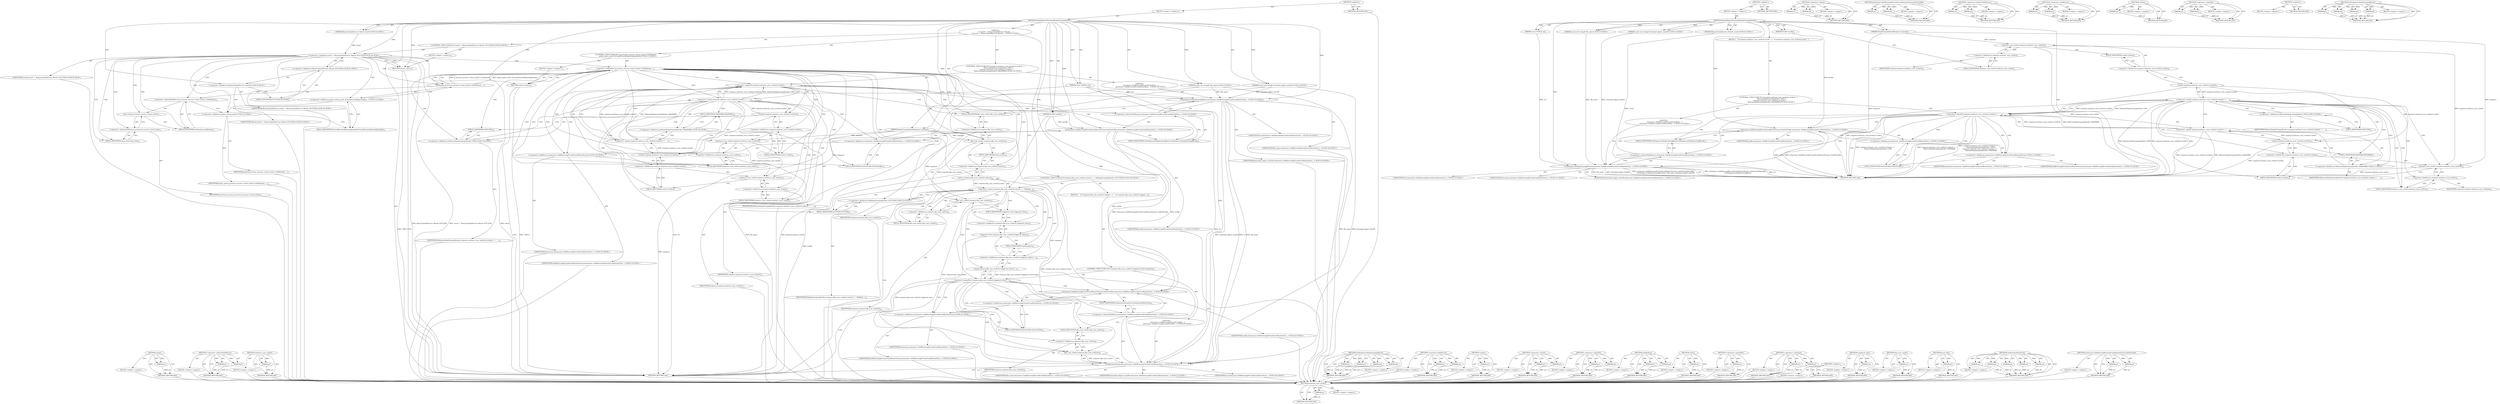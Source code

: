 digraph "extensions.SafeBrowsingPrivateEventRouterFactory.GetForProfile" {
vulnerable_100 [label=<(METHOD,malware_scan_verdict)>];
vulnerable_101 [label=<(PARAM,p1)>];
vulnerable_102 [label=<(BLOCK,&lt;empty&gt;,&lt;empty&gt;)>];
vulnerable_103 [label=<(METHOD_RETURN,ANY)>];
vulnerable_6 [label=<(METHOD,&lt;global&gt;)<SUB>1</SUB>>];
vulnerable_7 [label=<(BLOCK,&lt;empty&gt;,&lt;empty&gt;)<SUB>1</SUB>>];
vulnerable_8 [label=<(METHOD,MaybeReportDownloadDeepScanningVerdict)<SUB>1</SUB>>];
vulnerable_9 [label=<(PARAM,Profile* profile)<SUB>2</SUB>>];
vulnerable_10 [label=<(PARAM,const GURL&amp; url)<SUB>3</SUB>>];
vulnerable_11 [label="<(PARAM,const std::string&amp; file_name)<SUB>4</SUB>>"];
vulnerable_12 [label="<(PARAM,const std::string&amp; download_digest_sha256)<SUB>5</SUB>>"];
vulnerable_13 [label="<(PARAM,BinaryUploadService::Result result)<SUB>6</SUB>>"];
vulnerable_14 [label=<(PARAM,DeepScanningClientResponse response)<SUB>7</SUB>>];
vulnerable_15 [label=<(BLOCK,{
   if (response.malware_scan_verdict().verdic...,{
   if (response.malware_scan_verdict().verdic...)<SUB>7</SUB>>];
vulnerable_16 [label="<(CONTROL_STRUCTURE,IF,if (response.malware_scan_verdict().verdict() ==
           MalwareDeepScanningVerdict::UWS ||
       response.malware_scan_verdict().verdict() ==
           MalwareDeepScanningVerdict::MALWARE))<SUB>8</SUB>>"];
vulnerable_17 [label=<(&lt;operator&gt;.logicalOr,response.malware_scan_verdict().verdict() ==
  ...)<SUB>8</SUB>>];
vulnerable_18 [label=<(&lt;operator&gt;.equals,response.malware_scan_verdict().verdict() ==
  ...)<SUB>8</SUB>>];
vulnerable_19 [label=<(verdict,response.malware_scan_verdict().verdict())<SUB>8</SUB>>];
vulnerable_20 [label=<(&lt;operator&gt;.fieldAccess,response.malware_scan_verdict().verdict)<SUB>8</SUB>>];
vulnerable_21 [label=<(malware_scan_verdict,response.malware_scan_verdict())<SUB>8</SUB>>];
vulnerable_22 [label=<(&lt;operator&gt;.fieldAccess,response.malware_scan_verdict)<SUB>8</SUB>>];
vulnerable_23 [label=<(IDENTIFIER,response,response.malware_scan_verdict())<SUB>8</SUB>>];
vulnerable_24 [label=<(FIELD_IDENTIFIER,malware_scan_verdict,malware_scan_verdict)<SUB>8</SUB>>];
vulnerable_25 [label=<(FIELD_IDENTIFIER,verdict,verdict)<SUB>8</SUB>>];
vulnerable_26 [label="<(&lt;operator&gt;.fieldAccess,MalwareDeepScanningVerdict::UWS)<SUB>9</SUB>>"];
vulnerable_27 [label=<(IDENTIFIER,MalwareDeepScanningVerdict,response.malware_scan_verdict().verdict() ==
  ...)<SUB>9</SUB>>];
vulnerable_28 [label=<(FIELD_IDENTIFIER,UWS,UWS)<SUB>9</SUB>>];
vulnerable_29 [label=<(&lt;operator&gt;.equals,response.malware_scan_verdict().verdict() ==
  ...)<SUB>10</SUB>>];
vulnerable_30 [label=<(verdict,response.malware_scan_verdict().verdict())<SUB>10</SUB>>];
vulnerable_31 [label=<(&lt;operator&gt;.fieldAccess,response.malware_scan_verdict().verdict)<SUB>10</SUB>>];
vulnerable_32 [label=<(malware_scan_verdict,response.malware_scan_verdict())<SUB>10</SUB>>];
vulnerable_33 [label=<(&lt;operator&gt;.fieldAccess,response.malware_scan_verdict)<SUB>10</SUB>>];
vulnerable_34 [label=<(IDENTIFIER,response,response.malware_scan_verdict())<SUB>10</SUB>>];
vulnerable_35 [label=<(FIELD_IDENTIFIER,malware_scan_verdict,malware_scan_verdict)<SUB>10</SUB>>];
vulnerable_36 [label=<(FIELD_IDENTIFIER,verdict,verdict)<SUB>10</SUB>>];
vulnerable_37 [label="<(&lt;operator&gt;.fieldAccess,MalwareDeepScanningVerdict::MALWARE)<SUB>11</SUB>>"];
vulnerable_38 [label=<(IDENTIFIER,MalwareDeepScanningVerdict,response.malware_scan_verdict().verdict() ==
  ...)<SUB>11</SUB>>];
vulnerable_39 [label=<(FIELD_IDENTIFIER,MALWARE,MALWARE)<SUB>11</SUB>>];
vulnerable_40 [label="<(BLOCK,{
     extensions::SafeBrowsingPrivateEventRout...,{
     extensions::SafeBrowsingPrivateEventRout...)<SUB>11</SUB>>"];
vulnerable_41 [label="<(OnDangerousDeepScanningResult,extensions::SafeBrowsingPrivateEventRouterFacto...)<SUB>12</SUB>>"];
vulnerable_42 [label="<(&lt;operator&gt;.indirectFieldAccess,extensions::SafeBrowsingPrivateEventRouterFacto...)<SUB>12</SUB>>"];
vulnerable_43 [label="<(extensions.SafeBrowsingPrivateEventRouterFactory.GetForProfile,extensions::SafeBrowsingPrivateEventRouterFacto...)<SUB>12</SUB>>"];
vulnerable_44 [label="<(&lt;operator&gt;.fieldAccess,extensions::SafeBrowsingPrivateEventRouterFacto...)<SUB>12</SUB>>"];
vulnerable_45 [label="<(&lt;operator&gt;.fieldAccess,extensions::SafeBrowsingPrivateEventRouterFactory)<SUB>12</SUB>>"];
vulnerable_46 [label="<(IDENTIFIER,extensions,extensions::SafeBrowsingPrivateEventRouterFacto...)<SUB>12</SUB>>"];
vulnerable_47 [label="<(IDENTIFIER,SafeBrowsingPrivateEventRouterFactory,extensions::SafeBrowsingPrivateEventRouterFacto...)<SUB>12</SUB>>"];
vulnerable_48 [label=<(FIELD_IDENTIFIER,GetForProfile,GetForProfile)<SUB>12</SUB>>];
vulnerable_49 [label="<(IDENTIFIER,profile,extensions::SafeBrowsingPrivateEventRouterFacto...)<SUB>12</SUB>>"];
vulnerable_50 [label=<(FIELD_IDENTIFIER,OnDangerousDeepScanningResult,OnDangerousDeepScanningResult)<SUB>12</SUB>>];
vulnerable_51 [label="<(IDENTIFIER,url,extensions::SafeBrowsingPrivateEventRouterFacto...)<SUB>13</SUB>>"];
vulnerable_52 [label="<(IDENTIFIER,file_name,extensions::SafeBrowsingPrivateEventRouterFacto...)<SUB>13</SUB>>"];
vulnerable_53 [label="<(IDENTIFIER,download_digest_sha256,extensions::SafeBrowsingPrivateEventRouterFacto...)<SUB>13</SUB>>"];
vulnerable_54 [label=<(METHOD_RETURN,void)<SUB>1</SUB>>];
vulnerable_56 [label=<(METHOD_RETURN,ANY)<SUB>1</SUB>>];
vulnerable_86 [label=<(METHOD,&lt;operator&gt;.equals)>];
vulnerable_87 [label=<(PARAM,p1)>];
vulnerable_88 [label=<(PARAM,p2)>];
vulnerable_89 [label=<(BLOCK,&lt;empty&gt;,&lt;empty&gt;)>];
vulnerable_90 [label=<(METHOD_RETURN,ANY)>];
vulnerable_116 [label=<(METHOD,extensions.SafeBrowsingPrivateEventRouterFactory.GetForProfile)>];
vulnerable_117 [label=<(PARAM,p1)>];
vulnerable_118 [label=<(PARAM,p2)>];
vulnerable_119 [label=<(BLOCK,&lt;empty&gt;,&lt;empty&gt;)>];
vulnerable_120 [label=<(METHOD_RETURN,ANY)>];
vulnerable_111 [label=<(METHOD,&lt;operator&gt;.indirectFieldAccess)>];
vulnerable_112 [label=<(PARAM,p1)>];
vulnerable_113 [label=<(PARAM,p2)>];
vulnerable_114 [label=<(BLOCK,&lt;empty&gt;,&lt;empty&gt;)>];
vulnerable_115 [label=<(METHOD_RETURN,ANY)>];
vulnerable_95 [label=<(METHOD,&lt;operator&gt;.fieldAccess)>];
vulnerable_96 [label=<(PARAM,p1)>];
vulnerable_97 [label=<(PARAM,p2)>];
vulnerable_98 [label=<(BLOCK,&lt;empty&gt;,&lt;empty&gt;)>];
vulnerable_99 [label=<(METHOD_RETURN,ANY)>];
vulnerable_91 [label=<(METHOD,verdict)>];
vulnerable_92 [label=<(PARAM,p1)>];
vulnerable_93 [label=<(BLOCK,&lt;empty&gt;,&lt;empty&gt;)>];
vulnerable_94 [label=<(METHOD_RETURN,ANY)>];
vulnerable_81 [label=<(METHOD,&lt;operator&gt;.logicalOr)>];
vulnerable_82 [label=<(PARAM,p1)>];
vulnerable_83 [label=<(PARAM,p2)>];
vulnerable_84 [label=<(BLOCK,&lt;empty&gt;,&lt;empty&gt;)>];
vulnerable_85 [label=<(METHOD_RETURN,ANY)>];
vulnerable_75 [label=<(METHOD,&lt;global&gt;)<SUB>1</SUB>>];
vulnerable_76 [label=<(BLOCK,&lt;empty&gt;,&lt;empty&gt;)>];
vulnerable_77 [label=<(METHOD_RETURN,ANY)>];
vulnerable_104 [label=<(METHOD,OnDangerousDeepScanningResult)>];
vulnerable_105 [label=<(PARAM,p1)>];
vulnerable_106 [label=<(PARAM,p2)>];
vulnerable_107 [label=<(PARAM,p3)>];
vulnerable_108 [label=<(PARAM,p4)>];
vulnerable_109 [label=<(BLOCK,&lt;empty&gt;,&lt;empty&gt;)>];
vulnerable_110 [label=<(METHOD_RETURN,ANY)>];
fixed_220 [label=<(METHOD,empty)>];
fixed_221 [label=<(PARAM,p1)>];
fixed_222 [label=<(BLOCK,&lt;empty&gt;,&lt;empty&gt;)>];
fixed_223 [label=<(METHOD_RETURN,ANY)>];
fixed_173 [label=<(METHOD,&lt;operator&gt;.indirectFieldAccess)>];
fixed_174 [label=<(PARAM,p1)>];
fixed_175 [label=<(PARAM,p2)>];
fixed_176 [label=<(BLOCK,&lt;empty&gt;,&lt;empty&gt;)>];
fixed_177 [label=<(METHOD_RETURN,ANY)>];
fixed_196 [label=<(METHOD,malware_scan_verdict)>];
fixed_197 [label=<(PARAM,p1)>];
fixed_198 [label=<(BLOCK,&lt;empty&gt;,&lt;empty&gt;)>];
fixed_199 [label=<(METHOD_RETURN,ANY)>];
fixed_6 [label=<(METHOD,&lt;global&gt;)<SUB>1</SUB>>];
fixed_7 [label=<(BLOCK,&lt;empty&gt;,&lt;empty&gt;)<SUB>1</SUB>>];
fixed_8 [label=<(METHOD,MaybeReportDownloadDeepScanningVerdict)<SUB>1</SUB>>];
fixed_9 [label=<(PARAM,Profile* profile)<SUB>2</SUB>>];
fixed_10 [label=<(PARAM,const GURL&amp; url)<SUB>3</SUB>>];
fixed_11 [label="<(PARAM,const std::string&amp; file_name)<SUB>4</SUB>>"];
fixed_12 [label="<(PARAM,const std::string&amp; download_digest_sha256)<SUB>5</SUB>>"];
fixed_13 [label="<(PARAM,BinaryUploadService::Result result)<SUB>6</SUB>>"];
fixed_14 [label=<(PARAM,DeepScanningClientResponse response)<SUB>7</SUB>>];
fixed_15 [label="<(BLOCK,{
  if (result != BinaryUploadService::Result::...,{
  if (result != BinaryUploadService::Result::...)<SUB>7</SUB>>"];
fixed_16 [label="<(CONTROL_STRUCTURE,IF,if (result != BinaryUploadService::Result::SUCCESS))<SUB>8</SUB>>"];
fixed_17 [label="<(&lt;operator&gt;.notEquals,result != BinaryUploadService::Result::SUCCESS)<SUB>8</SUB>>"];
fixed_18 [label="<(IDENTIFIER,result,result != BinaryUploadService::Result::SUCCESS)<SUB>8</SUB>>"];
fixed_19 [label="<(&lt;operator&gt;.fieldAccess,BinaryUploadService::Result::SUCCESS)<SUB>8</SUB>>"];
fixed_20 [label="<(&lt;operator&gt;.fieldAccess,BinaryUploadService::Result)<SUB>8</SUB>>"];
fixed_21 [label="<(IDENTIFIER,BinaryUploadService,result != BinaryUploadService::Result::SUCCESS)<SUB>8</SUB>>"];
fixed_22 [label="<(IDENTIFIER,Result,result != BinaryUploadService::Result::SUCCESS)<SUB>8</SUB>>"];
fixed_23 [label=<(FIELD_IDENTIFIER,SUCCESS,SUCCESS)<SUB>8</SUB>>];
fixed_24 [label=<(BLOCK,&lt;empty&gt;,&lt;empty&gt;)<SUB>9</SUB>>];
fixed_25 [label=<(RETURN,return;,return;)<SUB>9</SUB>>];
fixed_26 [label="<(CONTROL_STRUCTURE,IF,if (!g_browser_process-&gt;local_state()-&gt;GetBoolean(
          policy::policy_prefs::kUnsafeEventsReportingEnabled)))<SUB>11</SUB>>"];
fixed_27 [label=<(&lt;operator&gt;.logicalNot,!g_browser_process-&gt;local_state()-&gt;GetBoolean(
...)<SUB>11</SUB>>];
fixed_28 [label=<(GetBoolean,g_browser_process-&gt;local_state()-&gt;GetBoolean(
 ...)<SUB>11</SUB>>];
fixed_29 [label=<(&lt;operator&gt;.indirectFieldAccess,g_browser_process-&gt;local_state()-&gt;GetBoolean)<SUB>11</SUB>>];
fixed_30 [label=<(local_state,g_browser_process-&gt;local_state())<SUB>11</SUB>>];
fixed_31 [label=<(&lt;operator&gt;.indirectFieldAccess,g_browser_process-&gt;local_state)<SUB>11</SUB>>];
fixed_32 [label=<(IDENTIFIER,g_browser_process,g_browser_process-&gt;local_state())<SUB>11</SUB>>];
fixed_33 [label=<(FIELD_IDENTIFIER,local_state,local_state)<SUB>11</SUB>>];
fixed_34 [label=<(FIELD_IDENTIFIER,GetBoolean,GetBoolean)<SUB>11</SUB>>];
fixed_35 [label="<(&lt;operator&gt;.fieldAccess,policy::policy_prefs::kUnsafeEventsReportingEna...)<SUB>12</SUB>>"];
fixed_36 [label="<(&lt;operator&gt;.fieldAccess,policy::policy_prefs)<SUB>12</SUB>>"];
fixed_37 [label=<(IDENTIFIER,policy,g_browser_process-&gt;local_state()-&gt;GetBoolean(
 ...)<SUB>12</SUB>>];
fixed_38 [label=<(IDENTIFIER,policy_prefs,g_browser_process-&gt;local_state()-&gt;GetBoolean(
 ...)<SUB>12</SUB>>];
fixed_39 [label=<(FIELD_IDENTIFIER,kUnsafeEventsReportingEnabled,kUnsafeEventsReportingEnabled)<SUB>12</SUB>>];
fixed_40 [label=<(BLOCK,&lt;empty&gt;,&lt;empty&gt;)<SUB>13</SUB>>];
fixed_41 [label=<(RETURN,return;,return;)<SUB>13</SUB>>];
fixed_42 [label="<(CONTROL_STRUCTURE,IF,if (response.malware_scan_verdict().verdict() ==
           MalwareDeepScanningVerdict::UWS ||
       response.malware_scan_verdict().verdict() ==
           MalwareDeepScanningVerdict::MALWARE))<SUB>15</SUB>>"];
fixed_43 [label=<(&lt;operator&gt;.logicalOr,response.malware_scan_verdict().verdict() ==
  ...)<SUB>15</SUB>>];
fixed_44 [label=<(&lt;operator&gt;.equals,response.malware_scan_verdict().verdict() ==
  ...)<SUB>15</SUB>>];
fixed_45 [label=<(verdict,response.malware_scan_verdict().verdict())<SUB>15</SUB>>];
fixed_46 [label=<(&lt;operator&gt;.fieldAccess,response.malware_scan_verdict().verdict)<SUB>15</SUB>>];
fixed_47 [label=<(malware_scan_verdict,response.malware_scan_verdict())<SUB>15</SUB>>];
fixed_48 [label=<(&lt;operator&gt;.fieldAccess,response.malware_scan_verdict)<SUB>15</SUB>>];
fixed_49 [label=<(IDENTIFIER,response,response.malware_scan_verdict())<SUB>15</SUB>>];
fixed_50 [label=<(FIELD_IDENTIFIER,malware_scan_verdict,malware_scan_verdict)<SUB>15</SUB>>];
fixed_51 [label=<(FIELD_IDENTIFIER,verdict,verdict)<SUB>15</SUB>>];
fixed_52 [label="<(&lt;operator&gt;.fieldAccess,MalwareDeepScanningVerdict::UWS)<SUB>16</SUB>>"];
fixed_53 [label=<(IDENTIFIER,MalwareDeepScanningVerdict,response.malware_scan_verdict().verdict() ==
  ...)<SUB>16</SUB>>];
fixed_54 [label=<(FIELD_IDENTIFIER,UWS,UWS)<SUB>16</SUB>>];
fixed_55 [label=<(&lt;operator&gt;.equals,response.malware_scan_verdict().verdict() ==
  ...)<SUB>17</SUB>>];
fixed_56 [label=<(verdict,response.malware_scan_verdict().verdict())<SUB>17</SUB>>];
fixed_57 [label=<(&lt;operator&gt;.fieldAccess,response.malware_scan_verdict().verdict)<SUB>17</SUB>>];
fixed_58 [label=<(malware_scan_verdict,response.malware_scan_verdict())<SUB>17</SUB>>];
fixed_59 [label=<(&lt;operator&gt;.fieldAccess,response.malware_scan_verdict)<SUB>17</SUB>>];
fixed_60 [label=<(IDENTIFIER,response,response.malware_scan_verdict())<SUB>17</SUB>>];
fixed_61 [label=<(FIELD_IDENTIFIER,malware_scan_verdict,malware_scan_verdict)<SUB>17</SUB>>];
fixed_62 [label=<(FIELD_IDENTIFIER,verdict,verdict)<SUB>17</SUB>>];
fixed_63 [label="<(&lt;operator&gt;.fieldAccess,MalwareDeepScanningVerdict::MALWARE)<SUB>18</SUB>>"];
fixed_64 [label=<(IDENTIFIER,MalwareDeepScanningVerdict,response.malware_scan_verdict().verdict() ==
  ...)<SUB>18</SUB>>];
fixed_65 [label=<(FIELD_IDENTIFIER,MALWARE,MALWARE)<SUB>18</SUB>>];
fixed_66 [label="<(BLOCK,{
     extensions::SafeBrowsingPrivateEventRout...,{
     extensions::SafeBrowsingPrivateEventRout...)<SUB>18</SUB>>"];
fixed_67 [label="<(OnDangerousDeepScanningResult,extensions::SafeBrowsingPrivateEventRouterFacto...)<SUB>19</SUB>>"];
fixed_68 [label="<(&lt;operator&gt;.indirectFieldAccess,extensions::SafeBrowsingPrivateEventRouterFacto...)<SUB>19</SUB>>"];
fixed_69 [label="<(extensions.SafeBrowsingPrivateEventRouterFactory.GetForProfile,extensions::SafeBrowsingPrivateEventRouterFacto...)<SUB>19</SUB>>"];
fixed_70 [label="<(&lt;operator&gt;.fieldAccess,extensions::SafeBrowsingPrivateEventRouterFacto...)<SUB>19</SUB>>"];
fixed_71 [label="<(&lt;operator&gt;.fieldAccess,extensions::SafeBrowsingPrivateEventRouterFactory)<SUB>19</SUB>>"];
fixed_72 [label="<(IDENTIFIER,extensions,extensions::SafeBrowsingPrivateEventRouterFacto...)<SUB>19</SUB>>"];
fixed_73 [label="<(IDENTIFIER,SafeBrowsingPrivateEventRouterFactory,extensions::SafeBrowsingPrivateEventRouterFacto...)<SUB>19</SUB>>"];
fixed_74 [label=<(FIELD_IDENTIFIER,GetForProfile,GetForProfile)<SUB>19</SUB>>];
fixed_75 [label="<(IDENTIFIER,profile,extensions::SafeBrowsingPrivateEventRouterFacto...)<SUB>19</SUB>>"];
fixed_76 [label=<(FIELD_IDENTIFIER,OnDangerousDeepScanningResult,OnDangerousDeepScanningResult)<SUB>19</SUB>>];
fixed_77 [label="<(IDENTIFIER,url,extensions::SafeBrowsingPrivateEventRouterFacto...)<SUB>20</SUB>>"];
fixed_78 [label="<(IDENTIFIER,file_name,extensions::SafeBrowsingPrivateEventRouterFacto...)<SUB>20</SUB>>"];
fixed_79 [label="<(IDENTIFIER,download_digest_sha256,extensions::SafeBrowsingPrivateEventRouterFacto...)<SUB>20</SUB>>"];
fixed_80 [label="<(CONTROL_STRUCTURE,IF,if (response.dlp_scan_verdict().status() == DlpDeepScanningVerdict::SUCCESS))<SUB>23</SUB>>"];
fixed_81 [label=<(&lt;operator&gt;.equals,response.dlp_scan_verdict().status() == DlpDeep...)<SUB>23</SUB>>];
fixed_82 [label=<(status,response.dlp_scan_verdict().status())<SUB>23</SUB>>];
fixed_83 [label=<(&lt;operator&gt;.fieldAccess,response.dlp_scan_verdict().status)<SUB>23</SUB>>];
fixed_84 [label=<(dlp_scan_verdict,response.dlp_scan_verdict())<SUB>23</SUB>>];
fixed_85 [label=<(&lt;operator&gt;.fieldAccess,response.dlp_scan_verdict)<SUB>23</SUB>>];
fixed_86 [label=<(IDENTIFIER,response,response.dlp_scan_verdict())<SUB>23</SUB>>];
fixed_87 [label=<(FIELD_IDENTIFIER,dlp_scan_verdict,dlp_scan_verdict)<SUB>23</SUB>>];
fixed_88 [label=<(FIELD_IDENTIFIER,status,status)<SUB>23</SUB>>];
fixed_89 [label="<(&lt;operator&gt;.fieldAccess,DlpDeepScanningVerdict::SUCCESS)<SUB>23</SUB>>"];
fixed_90 [label=<(IDENTIFIER,DlpDeepScanningVerdict,response.dlp_scan_verdict().status() == DlpDeep...)<SUB>23</SUB>>];
fixed_91 [label=<(FIELD_IDENTIFIER,SUCCESS,SUCCESS)<SUB>23</SUB>>];
fixed_92 [label=<(BLOCK,{
    if (!response.dlp_scan_verdict().triggere...,{
    if (!response.dlp_scan_verdict().triggere...)<SUB>23</SUB>>];
fixed_93 [label=<(CONTROL_STRUCTURE,IF,if (!response.dlp_scan_verdict().triggered_rules().empty()))<SUB>24</SUB>>];
fixed_94 [label=<(&lt;operator&gt;.logicalNot,!response.dlp_scan_verdict().triggered_rules()....)<SUB>24</SUB>>];
fixed_95 [label=<(empty,response.dlp_scan_verdict().triggered_rules().e...)<SUB>24</SUB>>];
fixed_96 [label=<(&lt;operator&gt;.fieldAccess,response.dlp_scan_verdict().triggered_rules().e...)<SUB>24</SUB>>];
fixed_97 [label=<(triggered_rules,response.dlp_scan_verdict().triggered_rules())<SUB>24</SUB>>];
fixed_98 [label=<(&lt;operator&gt;.fieldAccess,response.dlp_scan_verdict().triggered_rules)<SUB>24</SUB>>];
fixed_99 [label=<(dlp_scan_verdict,response.dlp_scan_verdict())<SUB>24</SUB>>];
fixed_100 [label=<(&lt;operator&gt;.fieldAccess,response.dlp_scan_verdict)<SUB>24</SUB>>];
fixed_101 [label=<(IDENTIFIER,response,response.dlp_scan_verdict())<SUB>24</SUB>>];
fixed_102 [label=<(FIELD_IDENTIFIER,dlp_scan_verdict,dlp_scan_verdict)<SUB>24</SUB>>];
fixed_103 [label=<(FIELD_IDENTIFIER,triggered_rules,triggered_rules)<SUB>24</SUB>>];
fixed_104 [label=<(FIELD_IDENTIFIER,empty,empty)<SUB>24</SUB>>];
fixed_105 [label="<(BLOCK,{
      extensions::SafeBrowsingPrivateEventRou...,{
      extensions::SafeBrowsingPrivateEventRou...)<SUB>24</SUB>>"];
fixed_106 [label="<(OnSensitiveDataEvent,extensions::SafeBrowsingPrivateEventRouterFacto...)<SUB>25</SUB>>"];
fixed_107 [label="<(&lt;operator&gt;.indirectFieldAccess,extensions::SafeBrowsingPrivateEventRouterFacto...)<SUB>25</SUB>>"];
fixed_108 [label="<(extensions.SafeBrowsingPrivateEventRouterFactory.GetForProfile,extensions::SafeBrowsingPrivateEventRouterFacto...)<SUB>25</SUB>>"];
fixed_109 [label="<(&lt;operator&gt;.fieldAccess,extensions::SafeBrowsingPrivateEventRouterFacto...)<SUB>25</SUB>>"];
fixed_110 [label="<(&lt;operator&gt;.fieldAccess,extensions::SafeBrowsingPrivateEventRouterFactory)<SUB>25</SUB>>"];
fixed_111 [label="<(IDENTIFIER,extensions,extensions::SafeBrowsingPrivateEventRouterFacto...)<SUB>25</SUB>>"];
fixed_112 [label="<(IDENTIFIER,SafeBrowsingPrivateEventRouterFactory,extensions::SafeBrowsingPrivateEventRouterFacto...)<SUB>25</SUB>>"];
fixed_113 [label=<(FIELD_IDENTIFIER,GetForProfile,GetForProfile)<SUB>25</SUB>>];
fixed_114 [label="<(IDENTIFIER,profile,extensions::SafeBrowsingPrivateEventRouterFacto...)<SUB>25</SUB>>"];
fixed_115 [label=<(FIELD_IDENTIFIER,OnSensitiveDataEvent,OnSensitiveDataEvent)<SUB>25</SUB>>];
fixed_116 [label=<(dlp_scan_verdict,response.dlp_scan_verdict())<SUB>26</SUB>>];
fixed_117 [label=<(&lt;operator&gt;.fieldAccess,response.dlp_scan_verdict)<SUB>26</SUB>>];
fixed_118 [label=<(IDENTIFIER,response,response.dlp_scan_verdict())<SUB>26</SUB>>];
fixed_119 [label=<(FIELD_IDENTIFIER,dlp_scan_verdict,dlp_scan_verdict)<SUB>26</SUB>>];
fixed_120 [label="<(IDENTIFIER,url,extensions::SafeBrowsingPrivateEventRouterFacto...)<SUB>26</SUB>>"];
fixed_121 [label="<(IDENTIFIER,file_name,extensions::SafeBrowsingPrivateEventRouterFacto...)<SUB>26</SUB>>"];
fixed_122 [label="<(IDENTIFIER,download_digest_sha256,extensions::SafeBrowsingPrivateEventRouterFacto...)<SUB>27</SUB>>"];
fixed_123 [label=<(METHOD_RETURN,void)<SUB>1</SUB>>];
fixed_125 [label=<(METHOD_RETURN,ANY)<SUB>1</SUB>>];
fixed_200 [label=<(METHOD,OnDangerousDeepScanningResult)>];
fixed_201 [label=<(PARAM,p1)>];
fixed_202 [label=<(PARAM,p2)>];
fixed_203 [label=<(PARAM,p3)>];
fixed_204 [label=<(PARAM,p4)>];
fixed_205 [label=<(BLOCK,&lt;empty&gt;,&lt;empty&gt;)>];
fixed_206 [label=<(METHOD_RETURN,ANY)>];
fixed_159 [label=<(METHOD,&lt;operator&gt;.fieldAccess)>];
fixed_160 [label=<(PARAM,p1)>];
fixed_161 [label=<(PARAM,p2)>];
fixed_162 [label=<(BLOCK,&lt;empty&gt;,&lt;empty&gt;)>];
fixed_163 [label=<(METHOD_RETURN,ANY)>];
fixed_192 [label=<(METHOD,verdict)>];
fixed_193 [label=<(PARAM,p1)>];
fixed_194 [label=<(BLOCK,&lt;empty&gt;,&lt;empty&gt;)>];
fixed_195 [label=<(METHOD_RETURN,ANY)>];
fixed_187 [label=<(METHOD,&lt;operator&gt;.equals)>];
fixed_188 [label=<(PARAM,p1)>];
fixed_189 [label=<(PARAM,p2)>];
fixed_190 [label=<(BLOCK,&lt;empty&gt;,&lt;empty&gt;)>];
fixed_191 [label=<(METHOD_RETURN,ANY)>];
fixed_182 [label=<(METHOD,&lt;operator&gt;.logicalOr)>];
fixed_183 [label=<(PARAM,p1)>];
fixed_184 [label=<(PARAM,p2)>];
fixed_185 [label=<(BLOCK,&lt;empty&gt;,&lt;empty&gt;)>];
fixed_186 [label=<(METHOD_RETURN,ANY)>];
fixed_168 [label=<(METHOD,GetBoolean)>];
fixed_169 [label=<(PARAM,p1)>];
fixed_170 [label=<(PARAM,p2)>];
fixed_171 [label=<(BLOCK,&lt;empty&gt;,&lt;empty&gt;)>];
fixed_172 [label=<(METHOD_RETURN,ANY)>];
fixed_212 [label=<(METHOD,status)>];
fixed_213 [label=<(PARAM,p1)>];
fixed_214 [label=<(BLOCK,&lt;empty&gt;,&lt;empty&gt;)>];
fixed_215 [label=<(METHOD_RETURN,ANY)>];
fixed_164 [label=<(METHOD,&lt;operator&gt;.logicalNot)>];
fixed_165 [label=<(PARAM,p1)>];
fixed_166 [label=<(BLOCK,&lt;empty&gt;,&lt;empty&gt;)>];
fixed_167 [label=<(METHOD_RETURN,ANY)>];
fixed_154 [label=<(METHOD,&lt;operator&gt;.notEquals)>];
fixed_155 [label=<(PARAM,p1)>];
fixed_156 [label=<(PARAM,p2)>];
fixed_157 [label=<(BLOCK,&lt;empty&gt;,&lt;empty&gt;)>];
fixed_158 [label=<(METHOD_RETURN,ANY)>];
fixed_148 [label=<(METHOD,&lt;global&gt;)<SUB>1</SUB>>];
fixed_149 [label=<(BLOCK,&lt;empty&gt;,&lt;empty&gt;)>];
fixed_150 [label=<(METHOD_RETURN,ANY)>];
fixed_224 [label=<(METHOD,triggered_rules)>];
fixed_225 [label=<(PARAM,p1)>];
fixed_226 [label=<(BLOCK,&lt;empty&gt;,&lt;empty&gt;)>];
fixed_227 [label=<(METHOD_RETURN,ANY)>];
fixed_216 [label=<(METHOD,dlp_scan_verdict)>];
fixed_217 [label=<(PARAM,p1)>];
fixed_218 [label=<(BLOCK,&lt;empty&gt;,&lt;empty&gt;)>];
fixed_219 [label=<(METHOD_RETURN,ANY)>];
fixed_178 [label=<(METHOD,local_state)>];
fixed_179 [label=<(PARAM,p1)>];
fixed_180 [label=<(BLOCK,&lt;empty&gt;,&lt;empty&gt;)>];
fixed_181 [label=<(METHOD_RETURN,ANY)>];
fixed_228 [label=<(METHOD,OnSensitiveDataEvent)>];
fixed_229 [label=<(PARAM,p1)>];
fixed_230 [label=<(PARAM,p2)>];
fixed_231 [label=<(PARAM,p3)>];
fixed_232 [label=<(PARAM,p4)>];
fixed_233 [label=<(PARAM,p5)>];
fixed_234 [label=<(BLOCK,&lt;empty&gt;,&lt;empty&gt;)>];
fixed_235 [label=<(METHOD_RETURN,ANY)>];
fixed_207 [label=<(METHOD,extensions.SafeBrowsingPrivateEventRouterFactory.GetForProfile)>];
fixed_208 [label=<(PARAM,p1)>];
fixed_209 [label=<(PARAM,p2)>];
fixed_210 [label=<(BLOCK,&lt;empty&gt;,&lt;empty&gt;)>];
fixed_211 [label=<(METHOD_RETURN,ANY)>];
vulnerable_100 -> vulnerable_101  [key=0, label="AST: "];
vulnerable_100 -> vulnerable_101  [key=1, label="DDG: "];
vulnerable_100 -> vulnerable_102  [key=0, label="AST: "];
vulnerable_100 -> vulnerable_103  [key=0, label="AST: "];
vulnerable_100 -> vulnerable_103  [key=1, label="CFG: "];
vulnerable_101 -> vulnerable_103  [key=0, label="DDG: p1"];
vulnerable_6 -> vulnerable_7  [key=0, label="AST: "];
vulnerable_6 -> vulnerable_56  [key=0, label="AST: "];
vulnerable_6 -> vulnerable_56  [key=1, label="CFG: "];
vulnerable_7 -> vulnerable_8  [key=0, label="AST: "];
vulnerable_8 -> vulnerable_9  [key=0, label="AST: "];
vulnerable_8 -> vulnerable_9  [key=1, label="DDG: "];
vulnerable_8 -> vulnerable_10  [key=0, label="AST: "];
vulnerable_8 -> vulnerable_10  [key=1, label="DDG: "];
vulnerable_8 -> vulnerable_11  [key=0, label="AST: "];
vulnerable_8 -> vulnerable_11  [key=1, label="DDG: "];
vulnerable_8 -> vulnerable_12  [key=0, label="AST: "];
vulnerable_8 -> vulnerable_12  [key=1, label="DDG: "];
vulnerable_8 -> vulnerable_13  [key=0, label="AST: "];
vulnerable_8 -> vulnerable_13  [key=1, label="DDG: "];
vulnerable_8 -> vulnerable_14  [key=0, label="AST: "];
vulnerable_8 -> vulnerable_14  [key=1, label="DDG: "];
vulnerable_8 -> vulnerable_15  [key=0, label="AST: "];
vulnerable_8 -> vulnerable_54  [key=0, label="AST: "];
vulnerable_8 -> vulnerable_24  [key=0, label="CFG: "];
vulnerable_8 -> vulnerable_41  [key=0, label="DDG: "];
vulnerable_8 -> vulnerable_43  [key=0, label="DDG: "];
vulnerable_9 -> vulnerable_43  [key=0, label="DDG: profile"];
vulnerable_10 -> vulnerable_41  [key=0, label="DDG: url"];
vulnerable_11 -> vulnerable_41  [key=0, label="DDG: file_name"];
vulnerable_12 -> vulnerable_41  [key=0, label="DDG: download_digest_sha256"];
vulnerable_13 -> vulnerable_54  [key=0, label="DDG: result"];
vulnerable_14 -> vulnerable_54  [key=0, label="DDG: response"];
vulnerable_14 -> vulnerable_21  [key=0, label="DDG: response"];
vulnerable_14 -> vulnerable_32  [key=0, label="DDG: response"];
vulnerable_15 -> vulnerable_16  [key=0, label="AST: "];
vulnerable_16 -> vulnerable_17  [key=0, label="AST: "];
vulnerable_16 -> vulnerable_40  [key=0, label="AST: "];
vulnerable_17 -> vulnerable_18  [key=0, label="AST: "];
vulnerable_17 -> vulnerable_29  [key=0, label="AST: "];
vulnerable_17 -> vulnerable_54  [key=0, label="CFG: "];
vulnerable_17 -> vulnerable_54  [key=1, label="DDG: response.malware_scan_verdict().verdict() ==
           MalwareDeepScanningVerdict::UWS"];
vulnerable_17 -> vulnerable_54  [key=2, label="DDG: response.malware_scan_verdict().verdict() ==
           MalwareDeepScanningVerdict::MALWARE"];
vulnerable_17 -> vulnerable_54  [key=3, label="DDG: response.malware_scan_verdict().verdict() ==
           MalwareDeepScanningVerdict::UWS ||
       response.malware_scan_verdict().verdict() ==
           MalwareDeepScanningVerdict::MALWARE"];
vulnerable_17 -> vulnerable_45  [key=0, label="CFG: "];
vulnerable_17 -> vulnerable_45  [key=1, label="CDG: "];
vulnerable_17 -> vulnerable_48  [key=0, label="CDG: "];
vulnerable_17 -> vulnerable_42  [key=0, label="CDG: "];
vulnerable_17 -> vulnerable_41  [key=0, label="CDG: "];
vulnerable_17 -> vulnerable_50  [key=0, label="CDG: "];
vulnerable_17 -> vulnerable_44  [key=0, label="CDG: "];
vulnerable_17 -> vulnerable_43  [key=0, label="CDG: "];
vulnerable_18 -> vulnerable_19  [key=0, label="AST: "];
vulnerable_18 -> vulnerable_26  [key=0, label="AST: "];
vulnerable_18 -> vulnerable_17  [key=0, label="CFG: "];
vulnerable_18 -> vulnerable_17  [key=1, label="DDG: response.malware_scan_verdict().verdict()"];
vulnerable_18 -> vulnerable_17  [key=2, label="DDG: MalwareDeepScanningVerdict::UWS"];
vulnerable_18 -> vulnerable_35  [key=0, label="CFG: "];
vulnerable_18 -> vulnerable_35  [key=1, label="CDG: "];
vulnerable_18 -> vulnerable_54  [key=0, label="DDG: response.malware_scan_verdict().verdict()"];
vulnerable_18 -> vulnerable_54  [key=1, label="DDG: MalwareDeepScanningVerdict::UWS"];
vulnerable_18 -> vulnerable_30  [key=0, label="CDG: "];
vulnerable_18 -> vulnerable_32  [key=0, label="CDG: "];
vulnerable_18 -> vulnerable_33  [key=0, label="CDG: "];
vulnerable_18 -> vulnerable_36  [key=0, label="CDG: "];
vulnerable_18 -> vulnerable_37  [key=0, label="CDG: "];
vulnerable_18 -> vulnerable_29  [key=0, label="CDG: "];
vulnerable_18 -> vulnerable_39  [key=0, label="CDG: "];
vulnerable_18 -> vulnerable_31  [key=0, label="CDG: "];
vulnerable_19 -> vulnerable_20  [key=0, label="AST: "];
vulnerable_19 -> vulnerable_28  [key=0, label="CFG: "];
vulnerable_19 -> vulnerable_54  [key=0, label="DDG: response.malware_scan_verdict().verdict"];
vulnerable_19 -> vulnerable_18  [key=0, label="DDG: response.malware_scan_verdict().verdict"];
vulnerable_19 -> vulnerable_30  [key=0, label="DDG: response.malware_scan_verdict().verdict"];
vulnerable_20 -> vulnerable_21  [key=0, label="AST: "];
vulnerable_20 -> vulnerable_25  [key=0, label="AST: "];
vulnerable_20 -> vulnerable_19  [key=0, label="CFG: "];
vulnerable_21 -> vulnerable_22  [key=0, label="AST: "];
vulnerable_21 -> vulnerable_25  [key=0, label="CFG: "];
vulnerable_21 -> vulnerable_54  [key=0, label="DDG: response.malware_scan_verdict"];
vulnerable_21 -> vulnerable_32  [key=0, label="DDG: response.malware_scan_verdict"];
vulnerable_22 -> vulnerable_23  [key=0, label="AST: "];
vulnerable_22 -> vulnerable_24  [key=0, label="AST: "];
vulnerable_22 -> vulnerable_21  [key=0, label="CFG: "];
vulnerable_24 -> vulnerable_22  [key=0, label="CFG: "];
vulnerable_25 -> vulnerable_20  [key=0, label="CFG: "];
vulnerable_26 -> vulnerable_27  [key=0, label="AST: "];
vulnerable_26 -> vulnerable_28  [key=0, label="AST: "];
vulnerable_26 -> vulnerable_18  [key=0, label="CFG: "];
vulnerable_28 -> vulnerable_26  [key=0, label="CFG: "];
vulnerable_29 -> vulnerable_30  [key=0, label="AST: "];
vulnerable_29 -> vulnerable_37  [key=0, label="AST: "];
vulnerable_29 -> vulnerable_17  [key=0, label="CFG: "];
vulnerable_29 -> vulnerable_17  [key=1, label="DDG: response.malware_scan_verdict().verdict()"];
vulnerable_29 -> vulnerable_17  [key=2, label="DDG: MalwareDeepScanningVerdict::MALWARE"];
vulnerable_29 -> vulnerable_54  [key=0, label="DDG: response.malware_scan_verdict().verdict()"];
vulnerable_29 -> vulnerable_54  [key=1, label="DDG: MalwareDeepScanningVerdict::MALWARE"];
vulnerable_30 -> vulnerable_31  [key=0, label="AST: "];
vulnerable_30 -> vulnerable_39  [key=0, label="CFG: "];
vulnerable_30 -> vulnerable_54  [key=0, label="DDG: response.malware_scan_verdict().verdict"];
vulnerable_30 -> vulnerable_29  [key=0, label="DDG: response.malware_scan_verdict().verdict"];
vulnerable_31 -> vulnerable_32  [key=0, label="AST: "];
vulnerable_31 -> vulnerable_36  [key=0, label="AST: "];
vulnerable_31 -> vulnerable_30  [key=0, label="CFG: "];
vulnerable_32 -> vulnerable_33  [key=0, label="AST: "];
vulnerable_32 -> vulnerable_36  [key=0, label="CFG: "];
vulnerable_32 -> vulnerable_54  [key=0, label="DDG: response.malware_scan_verdict"];
vulnerable_33 -> vulnerable_34  [key=0, label="AST: "];
vulnerable_33 -> vulnerable_35  [key=0, label="AST: "];
vulnerable_33 -> vulnerable_32  [key=0, label="CFG: "];
vulnerable_35 -> vulnerable_33  [key=0, label="CFG: "];
vulnerable_36 -> vulnerable_31  [key=0, label="CFG: "];
vulnerable_37 -> vulnerable_38  [key=0, label="AST: "];
vulnerable_37 -> vulnerable_39  [key=0, label="AST: "];
vulnerable_37 -> vulnerable_29  [key=0, label="CFG: "];
vulnerable_39 -> vulnerable_37  [key=0, label="CFG: "];
vulnerable_40 -> vulnerable_41  [key=0, label="AST: "];
vulnerable_41 -> vulnerable_42  [key=0, label="AST: "];
vulnerable_41 -> vulnerable_51  [key=0, label="AST: "];
vulnerable_41 -> vulnerable_52  [key=0, label="AST: "];
vulnerable_41 -> vulnerable_53  [key=0, label="AST: "];
vulnerable_41 -> vulnerable_54  [key=0, label="CFG: "];
vulnerable_41 -> vulnerable_54  [key=1, label="DDG: extensions::SafeBrowsingPrivateEventRouterFactory::GetForProfile(profile)
         -&gt;OnDangerousDeepScanningResult"];
vulnerable_41 -> vulnerable_54  [key=2, label="DDG: url"];
vulnerable_41 -> vulnerable_54  [key=3, label="DDG: file_name"];
vulnerable_41 -> vulnerable_54  [key=4, label="DDG: download_digest_sha256"];
vulnerable_41 -> vulnerable_54  [key=5, label="DDG: extensions::SafeBrowsingPrivateEventRouterFactory::GetForProfile(profile)
         -&gt;OnDangerousDeepScanningResult(url, file_name, download_digest_sha256)"];
vulnerable_42 -> vulnerable_43  [key=0, label="AST: "];
vulnerable_42 -> vulnerable_50  [key=0, label="AST: "];
vulnerable_42 -> vulnerable_41  [key=0, label="CFG: "];
vulnerable_43 -> vulnerable_44  [key=0, label="AST: "];
vulnerable_43 -> vulnerable_49  [key=0, label="AST: "];
vulnerable_43 -> vulnerable_50  [key=0, label="CFG: "];
vulnerable_43 -> vulnerable_54  [key=0, label="DDG: extensions::SafeBrowsingPrivateEventRouterFactory::GetForProfile"];
vulnerable_43 -> vulnerable_54  [key=1, label="DDG: profile"];
vulnerable_44 -> vulnerable_45  [key=0, label="AST: "];
vulnerable_44 -> vulnerable_48  [key=0, label="AST: "];
vulnerable_44 -> vulnerable_43  [key=0, label="CFG: "];
vulnerable_45 -> vulnerable_46  [key=0, label="AST: "];
vulnerable_45 -> vulnerable_47  [key=0, label="AST: "];
vulnerable_45 -> vulnerable_48  [key=0, label="CFG: "];
vulnerable_48 -> vulnerable_44  [key=0, label="CFG: "];
vulnerable_50 -> vulnerable_42  [key=0, label="CFG: "];
vulnerable_86 -> vulnerable_87  [key=0, label="AST: "];
vulnerable_86 -> vulnerable_87  [key=1, label="DDG: "];
vulnerable_86 -> vulnerable_89  [key=0, label="AST: "];
vulnerable_86 -> vulnerable_88  [key=0, label="AST: "];
vulnerable_86 -> vulnerable_88  [key=1, label="DDG: "];
vulnerable_86 -> vulnerable_90  [key=0, label="AST: "];
vulnerable_86 -> vulnerable_90  [key=1, label="CFG: "];
vulnerable_87 -> vulnerable_90  [key=0, label="DDG: p1"];
vulnerable_88 -> vulnerable_90  [key=0, label="DDG: p2"];
vulnerable_116 -> vulnerable_117  [key=0, label="AST: "];
vulnerable_116 -> vulnerable_117  [key=1, label="DDG: "];
vulnerable_116 -> vulnerable_119  [key=0, label="AST: "];
vulnerable_116 -> vulnerable_118  [key=0, label="AST: "];
vulnerable_116 -> vulnerable_118  [key=1, label="DDG: "];
vulnerable_116 -> vulnerable_120  [key=0, label="AST: "];
vulnerable_116 -> vulnerable_120  [key=1, label="CFG: "];
vulnerable_117 -> vulnerable_120  [key=0, label="DDG: p1"];
vulnerable_118 -> vulnerable_120  [key=0, label="DDG: p2"];
vulnerable_111 -> vulnerable_112  [key=0, label="AST: "];
vulnerable_111 -> vulnerable_112  [key=1, label="DDG: "];
vulnerable_111 -> vulnerable_114  [key=0, label="AST: "];
vulnerable_111 -> vulnerable_113  [key=0, label="AST: "];
vulnerable_111 -> vulnerable_113  [key=1, label="DDG: "];
vulnerable_111 -> vulnerable_115  [key=0, label="AST: "];
vulnerable_111 -> vulnerable_115  [key=1, label="CFG: "];
vulnerable_112 -> vulnerable_115  [key=0, label="DDG: p1"];
vulnerable_113 -> vulnerable_115  [key=0, label="DDG: p2"];
vulnerable_95 -> vulnerable_96  [key=0, label="AST: "];
vulnerable_95 -> vulnerable_96  [key=1, label="DDG: "];
vulnerable_95 -> vulnerable_98  [key=0, label="AST: "];
vulnerable_95 -> vulnerable_97  [key=0, label="AST: "];
vulnerable_95 -> vulnerable_97  [key=1, label="DDG: "];
vulnerable_95 -> vulnerable_99  [key=0, label="AST: "];
vulnerable_95 -> vulnerable_99  [key=1, label="CFG: "];
vulnerable_96 -> vulnerable_99  [key=0, label="DDG: p1"];
vulnerable_97 -> vulnerable_99  [key=0, label="DDG: p2"];
vulnerable_91 -> vulnerable_92  [key=0, label="AST: "];
vulnerable_91 -> vulnerable_92  [key=1, label="DDG: "];
vulnerable_91 -> vulnerable_93  [key=0, label="AST: "];
vulnerable_91 -> vulnerable_94  [key=0, label="AST: "];
vulnerable_91 -> vulnerable_94  [key=1, label="CFG: "];
vulnerable_92 -> vulnerable_94  [key=0, label="DDG: p1"];
vulnerable_81 -> vulnerable_82  [key=0, label="AST: "];
vulnerable_81 -> vulnerable_82  [key=1, label="DDG: "];
vulnerable_81 -> vulnerable_84  [key=0, label="AST: "];
vulnerable_81 -> vulnerable_83  [key=0, label="AST: "];
vulnerable_81 -> vulnerable_83  [key=1, label="DDG: "];
vulnerable_81 -> vulnerable_85  [key=0, label="AST: "];
vulnerable_81 -> vulnerable_85  [key=1, label="CFG: "];
vulnerable_82 -> vulnerable_85  [key=0, label="DDG: p1"];
vulnerable_83 -> vulnerable_85  [key=0, label="DDG: p2"];
vulnerable_75 -> vulnerable_76  [key=0, label="AST: "];
vulnerable_75 -> vulnerable_77  [key=0, label="AST: "];
vulnerable_75 -> vulnerable_77  [key=1, label="CFG: "];
vulnerable_104 -> vulnerable_105  [key=0, label="AST: "];
vulnerable_104 -> vulnerable_105  [key=1, label="DDG: "];
vulnerable_104 -> vulnerable_109  [key=0, label="AST: "];
vulnerable_104 -> vulnerable_106  [key=0, label="AST: "];
vulnerable_104 -> vulnerable_106  [key=1, label="DDG: "];
vulnerable_104 -> vulnerable_110  [key=0, label="AST: "];
vulnerable_104 -> vulnerable_110  [key=1, label="CFG: "];
vulnerable_104 -> vulnerable_107  [key=0, label="AST: "];
vulnerable_104 -> vulnerable_107  [key=1, label="DDG: "];
vulnerable_104 -> vulnerable_108  [key=0, label="AST: "];
vulnerable_104 -> vulnerable_108  [key=1, label="DDG: "];
vulnerable_105 -> vulnerable_110  [key=0, label="DDG: p1"];
vulnerable_106 -> vulnerable_110  [key=0, label="DDG: p2"];
vulnerable_107 -> vulnerable_110  [key=0, label="DDG: p3"];
vulnerable_108 -> vulnerable_110  [key=0, label="DDG: p4"];
fixed_220 -> fixed_221  [key=0, label="AST: "];
fixed_220 -> fixed_221  [key=1, label="DDG: "];
fixed_220 -> fixed_222  [key=0, label="AST: "];
fixed_220 -> fixed_223  [key=0, label="AST: "];
fixed_220 -> fixed_223  [key=1, label="CFG: "];
fixed_221 -> fixed_223  [key=0, label="DDG: p1"];
fixed_222 -> vulnerable_100  [key=0];
fixed_223 -> vulnerable_100  [key=0];
fixed_173 -> fixed_174  [key=0, label="AST: "];
fixed_173 -> fixed_174  [key=1, label="DDG: "];
fixed_173 -> fixed_176  [key=0, label="AST: "];
fixed_173 -> fixed_175  [key=0, label="AST: "];
fixed_173 -> fixed_175  [key=1, label="DDG: "];
fixed_173 -> fixed_177  [key=0, label="AST: "];
fixed_173 -> fixed_177  [key=1, label="CFG: "];
fixed_174 -> fixed_177  [key=0, label="DDG: p1"];
fixed_175 -> fixed_177  [key=0, label="DDG: p2"];
fixed_176 -> vulnerable_100  [key=0];
fixed_177 -> vulnerable_100  [key=0];
fixed_196 -> fixed_197  [key=0, label="AST: "];
fixed_196 -> fixed_197  [key=1, label="DDG: "];
fixed_196 -> fixed_198  [key=0, label="AST: "];
fixed_196 -> fixed_199  [key=0, label="AST: "];
fixed_196 -> fixed_199  [key=1, label="CFG: "];
fixed_197 -> fixed_199  [key=0, label="DDG: p1"];
fixed_198 -> vulnerable_100  [key=0];
fixed_199 -> vulnerable_100  [key=0];
fixed_6 -> fixed_7  [key=0, label="AST: "];
fixed_6 -> fixed_125  [key=0, label="AST: "];
fixed_6 -> fixed_125  [key=1, label="CFG: "];
fixed_7 -> fixed_8  [key=0, label="AST: "];
fixed_8 -> fixed_9  [key=0, label="AST: "];
fixed_8 -> fixed_9  [key=1, label="DDG: "];
fixed_8 -> fixed_10  [key=0, label="AST: "];
fixed_8 -> fixed_10  [key=1, label="DDG: "];
fixed_8 -> fixed_11  [key=0, label="AST: "];
fixed_8 -> fixed_11  [key=1, label="DDG: "];
fixed_8 -> fixed_12  [key=0, label="AST: "];
fixed_8 -> fixed_12  [key=1, label="DDG: "];
fixed_8 -> fixed_13  [key=0, label="AST: "];
fixed_8 -> fixed_13  [key=1, label="DDG: "];
fixed_8 -> fixed_14  [key=0, label="AST: "];
fixed_8 -> fixed_14  [key=1, label="DDG: "];
fixed_8 -> fixed_15  [key=0, label="AST: "];
fixed_8 -> fixed_123  [key=0, label="AST: "];
fixed_8 -> fixed_20  [key=0, label="CFG: "];
fixed_8 -> fixed_17  [key=0, label="DDG: "];
fixed_8 -> fixed_25  [key=0, label="DDG: "];
fixed_8 -> fixed_41  [key=0, label="DDG: "];
fixed_8 -> fixed_67  [key=0, label="DDG: "];
fixed_8 -> fixed_69  [key=0, label="DDG: "];
fixed_8 -> fixed_106  [key=0, label="DDG: "];
fixed_8 -> fixed_108  [key=0, label="DDG: "];
fixed_9 -> fixed_123  [key=0, label="DDG: profile"];
fixed_9 -> fixed_69  [key=0, label="DDG: profile"];
fixed_9 -> fixed_108  [key=0, label="DDG: profile"];
fixed_10 -> fixed_123  [key=0, label="DDG: url"];
fixed_10 -> fixed_67  [key=0, label="DDG: url"];
fixed_10 -> fixed_106  [key=0, label="DDG: url"];
fixed_11 -> fixed_123  [key=0, label="DDG: file_name"];
fixed_11 -> fixed_67  [key=0, label="DDG: file_name"];
fixed_11 -> fixed_106  [key=0, label="DDG: file_name"];
fixed_12 -> fixed_123  [key=0, label="DDG: download_digest_sha256"];
fixed_12 -> fixed_67  [key=0, label="DDG: download_digest_sha256"];
fixed_12 -> fixed_106  [key=0, label="DDG: download_digest_sha256"];
fixed_13 -> fixed_17  [key=0, label="DDG: result"];
fixed_14 -> fixed_123  [key=0, label="DDG: response"];
fixed_14 -> fixed_84  [key=0, label="DDG: response"];
fixed_14 -> fixed_47  [key=0, label="DDG: response"];
fixed_14 -> fixed_58  [key=0, label="DDG: response"];
fixed_14 -> fixed_116  [key=0, label="DDG: response"];
fixed_14 -> fixed_99  [key=0, label="DDG: response"];
fixed_15 -> fixed_16  [key=0, label="AST: "];
fixed_15 -> fixed_26  [key=0, label="AST: "];
fixed_15 -> fixed_42  [key=0, label="AST: "];
fixed_15 -> fixed_80  [key=0, label="AST: "];
fixed_16 -> fixed_17  [key=0, label="AST: "];
fixed_16 -> fixed_24  [key=0, label="AST: "];
fixed_17 -> fixed_18  [key=0, label="AST: "];
fixed_17 -> fixed_19  [key=0, label="AST: "];
fixed_17 -> fixed_25  [key=0, label="CFG: "];
fixed_17 -> fixed_25  [key=1, label="CDG: "];
fixed_17 -> fixed_33  [key=0, label="CFG: "];
fixed_17 -> fixed_33  [key=1, label="CDG: "];
fixed_17 -> fixed_123  [key=0, label="DDG: result"];
fixed_17 -> fixed_123  [key=1, label="DDG: BinaryUploadService::Result::SUCCESS"];
fixed_17 -> fixed_123  [key=2, label="DDG: result != BinaryUploadService::Result::SUCCESS"];
fixed_17 -> fixed_30  [key=0, label="CDG: "];
fixed_17 -> fixed_34  [key=0, label="CDG: "];
fixed_17 -> fixed_28  [key=0, label="CDG: "];
fixed_17 -> fixed_27  [key=0, label="CDG: "];
fixed_17 -> fixed_29  [key=0, label="CDG: "];
fixed_17 -> fixed_35  [key=0, label="CDG: "];
fixed_17 -> fixed_36  [key=0, label="CDG: "];
fixed_17 -> fixed_39  [key=0, label="CDG: "];
fixed_17 -> fixed_31  [key=0, label="CDG: "];
fixed_18 -> vulnerable_100  [key=0];
fixed_19 -> fixed_20  [key=0, label="AST: "];
fixed_19 -> fixed_23  [key=0, label="AST: "];
fixed_19 -> fixed_17  [key=0, label="CFG: "];
fixed_20 -> fixed_21  [key=0, label="AST: "];
fixed_20 -> fixed_22  [key=0, label="AST: "];
fixed_20 -> fixed_23  [key=0, label="CFG: "];
fixed_21 -> vulnerable_100  [key=0];
fixed_22 -> vulnerable_100  [key=0];
fixed_23 -> fixed_19  [key=0, label="CFG: "];
fixed_24 -> fixed_25  [key=0, label="AST: "];
fixed_25 -> fixed_123  [key=0, label="CFG: "];
fixed_25 -> fixed_123  [key=1, label="DDG: &lt;RET&gt;"];
fixed_26 -> fixed_27  [key=0, label="AST: "];
fixed_26 -> fixed_40  [key=0, label="AST: "];
fixed_27 -> fixed_28  [key=0, label="AST: "];
fixed_27 -> fixed_41  [key=0, label="CFG: "];
fixed_27 -> fixed_41  [key=1, label="CDG: "];
fixed_27 -> fixed_50  [key=0, label="CFG: "];
fixed_27 -> fixed_50  [key=1, label="CDG: "];
fixed_27 -> fixed_47  [key=0, label="CDG: "];
fixed_27 -> fixed_48  [key=0, label="CDG: "];
fixed_27 -> fixed_51  [key=0, label="CDG: "];
fixed_27 -> fixed_89  [key=0, label="CDG: "];
fixed_27 -> fixed_52  [key=0, label="CDG: "];
fixed_27 -> fixed_46  [key=0, label="CDG: "];
fixed_27 -> fixed_81  [key=0, label="CDG: "];
fixed_27 -> fixed_84  [key=0, label="CDG: "];
fixed_27 -> fixed_85  [key=0, label="CDG: "];
fixed_27 -> fixed_45  [key=0, label="CDG: "];
fixed_27 -> fixed_87  [key=0, label="CDG: "];
fixed_27 -> fixed_91  [key=0, label="CDG: "];
fixed_27 -> fixed_44  [key=0, label="CDG: "];
fixed_27 -> fixed_82  [key=0, label="CDG: "];
fixed_27 -> fixed_54  [key=0, label="CDG: "];
fixed_27 -> fixed_43  [key=0, label="CDG: "];
fixed_27 -> fixed_83  [key=0, label="CDG: "];
fixed_27 -> fixed_88  [key=0, label="CDG: "];
fixed_28 -> fixed_29  [key=0, label="AST: "];
fixed_28 -> fixed_35  [key=0, label="AST: "];
fixed_28 -> fixed_27  [key=0, label="CFG: "];
fixed_28 -> fixed_27  [key=1, label="DDG: g_browser_process-&gt;local_state()-&gt;GetBoolean"];
fixed_28 -> fixed_27  [key=2, label="DDG: policy::policy_prefs::kUnsafeEventsReportingEnabled"];
fixed_29 -> fixed_30  [key=0, label="AST: "];
fixed_29 -> fixed_34  [key=0, label="AST: "];
fixed_29 -> fixed_36  [key=0, label="CFG: "];
fixed_30 -> fixed_31  [key=0, label="AST: "];
fixed_30 -> fixed_34  [key=0, label="CFG: "];
fixed_31 -> fixed_32  [key=0, label="AST: "];
fixed_31 -> fixed_33  [key=0, label="AST: "];
fixed_31 -> fixed_30  [key=0, label="CFG: "];
fixed_32 -> vulnerable_100  [key=0];
fixed_33 -> fixed_31  [key=0, label="CFG: "];
fixed_34 -> fixed_29  [key=0, label="CFG: "];
fixed_35 -> fixed_36  [key=0, label="AST: "];
fixed_35 -> fixed_39  [key=0, label="AST: "];
fixed_35 -> fixed_28  [key=0, label="CFG: "];
fixed_36 -> fixed_37  [key=0, label="AST: "];
fixed_36 -> fixed_38  [key=0, label="AST: "];
fixed_36 -> fixed_39  [key=0, label="CFG: "];
fixed_37 -> vulnerable_100  [key=0];
fixed_38 -> vulnerable_100  [key=0];
fixed_39 -> fixed_35  [key=0, label="CFG: "];
fixed_40 -> fixed_41  [key=0, label="AST: "];
fixed_41 -> fixed_123  [key=0, label="CFG: "];
fixed_41 -> fixed_123  [key=1, label="DDG: &lt;RET&gt;"];
fixed_42 -> fixed_43  [key=0, label="AST: "];
fixed_42 -> fixed_66  [key=0, label="AST: "];
fixed_43 -> fixed_44  [key=0, label="AST: "];
fixed_43 -> fixed_55  [key=0, label="AST: "];
fixed_43 -> fixed_71  [key=0, label="CFG: "];
fixed_43 -> fixed_71  [key=1, label="CDG: "];
fixed_43 -> fixed_87  [key=0, label="CFG: "];
fixed_43 -> fixed_68  [key=0, label="CDG: "];
fixed_43 -> fixed_69  [key=0, label="CDG: "];
fixed_43 -> fixed_67  [key=0, label="CDG: "];
fixed_43 -> fixed_74  [key=0, label="CDG: "];
fixed_43 -> fixed_76  [key=0, label="CDG: "];
fixed_43 -> fixed_70  [key=0, label="CDG: "];
fixed_44 -> fixed_45  [key=0, label="AST: "];
fixed_44 -> fixed_52  [key=0, label="AST: "];
fixed_44 -> fixed_43  [key=0, label="CFG: "];
fixed_44 -> fixed_43  [key=1, label="DDG: response.malware_scan_verdict().verdict()"];
fixed_44 -> fixed_43  [key=2, label="DDG: MalwareDeepScanningVerdict::UWS"];
fixed_44 -> fixed_61  [key=0, label="CFG: "];
fixed_44 -> fixed_61  [key=1, label="CDG: "];
fixed_44 -> fixed_57  [key=0, label="CDG: "];
fixed_44 -> fixed_56  [key=0, label="CDG: "];
fixed_44 -> fixed_65  [key=0, label="CDG: "];
fixed_44 -> fixed_59  [key=0, label="CDG: "];
fixed_44 -> fixed_58  [key=0, label="CDG: "];
fixed_44 -> fixed_63  [key=0, label="CDG: "];
fixed_44 -> fixed_55  [key=0, label="CDG: "];
fixed_44 -> fixed_62  [key=0, label="CDG: "];
fixed_45 -> fixed_46  [key=0, label="AST: "];
fixed_45 -> fixed_54  [key=0, label="CFG: "];
fixed_45 -> fixed_44  [key=0, label="DDG: response.malware_scan_verdict().verdict"];
fixed_45 -> fixed_56  [key=0, label="DDG: response.malware_scan_verdict().verdict"];
fixed_46 -> fixed_47  [key=0, label="AST: "];
fixed_46 -> fixed_51  [key=0, label="AST: "];
fixed_46 -> fixed_45  [key=0, label="CFG: "];
fixed_47 -> fixed_48  [key=0, label="AST: "];
fixed_47 -> fixed_51  [key=0, label="CFG: "];
fixed_47 -> fixed_58  [key=0, label="DDG: response.malware_scan_verdict"];
fixed_48 -> fixed_49  [key=0, label="AST: "];
fixed_48 -> fixed_50  [key=0, label="AST: "];
fixed_48 -> fixed_47  [key=0, label="CFG: "];
fixed_49 -> vulnerable_100  [key=0];
fixed_50 -> fixed_48  [key=0, label="CFG: "];
fixed_51 -> fixed_46  [key=0, label="CFG: "];
fixed_52 -> fixed_53  [key=0, label="AST: "];
fixed_52 -> fixed_54  [key=0, label="AST: "];
fixed_52 -> fixed_44  [key=0, label="CFG: "];
fixed_53 -> vulnerable_100  [key=0];
fixed_54 -> fixed_52  [key=0, label="CFG: "];
fixed_55 -> fixed_56  [key=0, label="AST: "];
fixed_55 -> fixed_63  [key=0, label="AST: "];
fixed_55 -> fixed_43  [key=0, label="CFG: "];
fixed_55 -> fixed_43  [key=1, label="DDG: response.malware_scan_verdict().verdict()"];
fixed_55 -> fixed_43  [key=2, label="DDG: MalwareDeepScanningVerdict::MALWARE"];
fixed_56 -> fixed_57  [key=0, label="AST: "];
fixed_56 -> fixed_65  [key=0, label="CFG: "];
fixed_56 -> fixed_55  [key=0, label="DDG: response.malware_scan_verdict().verdict"];
fixed_57 -> fixed_58  [key=0, label="AST: "];
fixed_57 -> fixed_62  [key=0, label="AST: "];
fixed_57 -> fixed_56  [key=0, label="CFG: "];
fixed_58 -> fixed_59  [key=0, label="AST: "];
fixed_58 -> fixed_62  [key=0, label="CFG: "];
fixed_59 -> fixed_60  [key=0, label="AST: "];
fixed_59 -> fixed_61  [key=0, label="AST: "];
fixed_59 -> fixed_58  [key=0, label="CFG: "];
fixed_60 -> vulnerable_100  [key=0];
fixed_61 -> fixed_59  [key=0, label="CFG: "];
fixed_62 -> fixed_57  [key=0, label="CFG: "];
fixed_63 -> fixed_64  [key=0, label="AST: "];
fixed_63 -> fixed_65  [key=0, label="AST: "];
fixed_63 -> fixed_55  [key=0, label="CFG: "];
fixed_64 -> vulnerable_100  [key=0];
fixed_65 -> fixed_63  [key=0, label="CFG: "];
fixed_66 -> fixed_67  [key=0, label="AST: "];
fixed_67 -> fixed_68  [key=0, label="AST: "];
fixed_67 -> fixed_77  [key=0, label="AST: "];
fixed_67 -> fixed_78  [key=0, label="AST: "];
fixed_67 -> fixed_79  [key=0, label="AST: "];
fixed_67 -> fixed_87  [key=0, label="CFG: "];
fixed_67 -> fixed_106  [key=0, label="DDG: url"];
fixed_67 -> fixed_106  [key=1, label="DDG: file_name"];
fixed_67 -> fixed_106  [key=2, label="DDG: download_digest_sha256"];
fixed_68 -> fixed_69  [key=0, label="AST: "];
fixed_68 -> fixed_76  [key=0, label="AST: "];
fixed_68 -> fixed_67  [key=0, label="CFG: "];
fixed_69 -> fixed_70  [key=0, label="AST: "];
fixed_69 -> fixed_75  [key=0, label="AST: "];
fixed_69 -> fixed_76  [key=0, label="CFG: "];
fixed_69 -> fixed_108  [key=0, label="DDG: extensions::SafeBrowsingPrivateEventRouterFactory::GetForProfile"];
fixed_69 -> fixed_108  [key=1, label="DDG: profile"];
fixed_70 -> fixed_71  [key=0, label="AST: "];
fixed_70 -> fixed_74  [key=0, label="AST: "];
fixed_70 -> fixed_69  [key=0, label="CFG: "];
fixed_71 -> fixed_72  [key=0, label="AST: "];
fixed_71 -> fixed_73  [key=0, label="AST: "];
fixed_71 -> fixed_74  [key=0, label="CFG: "];
fixed_72 -> vulnerable_100  [key=0];
fixed_73 -> vulnerable_100  [key=0];
fixed_74 -> fixed_70  [key=0, label="CFG: "];
fixed_75 -> vulnerable_100  [key=0];
fixed_76 -> fixed_68  [key=0, label="CFG: "];
fixed_77 -> vulnerable_100  [key=0];
fixed_78 -> vulnerable_100  [key=0];
fixed_79 -> vulnerable_100  [key=0];
fixed_80 -> fixed_81  [key=0, label="AST: "];
fixed_80 -> fixed_92  [key=0, label="AST: "];
fixed_81 -> fixed_82  [key=0, label="AST: "];
fixed_81 -> fixed_89  [key=0, label="AST: "];
fixed_81 -> fixed_123  [key=0, label="CFG: "];
fixed_81 -> fixed_102  [key=0, label="CFG: "];
fixed_81 -> fixed_102  [key=1, label="CDG: "];
fixed_81 -> fixed_94  [key=0, label="CDG: "];
fixed_81 -> fixed_96  [key=0, label="CDG: "];
fixed_81 -> fixed_98  [key=0, label="CDG: "];
fixed_81 -> fixed_99  [key=0, label="CDG: "];
fixed_81 -> fixed_103  [key=0, label="CDG: "];
fixed_81 -> fixed_104  [key=0, label="CDG: "];
fixed_81 -> fixed_95  [key=0, label="CDG: "];
fixed_81 -> fixed_97  [key=0, label="CDG: "];
fixed_81 -> fixed_100  [key=0, label="CDG: "];
fixed_82 -> fixed_83  [key=0, label="AST: "];
fixed_82 -> fixed_91  [key=0, label="CFG: "];
fixed_82 -> fixed_81  [key=0, label="DDG: response.dlp_scan_verdict().status"];
fixed_82 -> fixed_106  [key=0, label="DDG: response.dlp_scan_verdict().status"];
fixed_83 -> fixed_84  [key=0, label="AST: "];
fixed_83 -> fixed_88  [key=0, label="AST: "];
fixed_83 -> fixed_82  [key=0, label="CFG: "];
fixed_84 -> fixed_85  [key=0, label="AST: "];
fixed_84 -> fixed_88  [key=0, label="CFG: "];
fixed_84 -> fixed_99  [key=0, label="DDG: response.dlp_scan_verdict"];
fixed_85 -> fixed_86  [key=0, label="AST: "];
fixed_85 -> fixed_87  [key=0, label="AST: "];
fixed_85 -> fixed_84  [key=0, label="CFG: "];
fixed_86 -> vulnerable_100  [key=0];
fixed_87 -> fixed_85  [key=0, label="CFG: "];
fixed_88 -> fixed_83  [key=0, label="CFG: "];
fixed_89 -> fixed_90  [key=0, label="AST: "];
fixed_89 -> fixed_91  [key=0, label="AST: "];
fixed_89 -> fixed_81  [key=0, label="CFG: "];
fixed_90 -> vulnerable_100  [key=0];
fixed_91 -> fixed_89  [key=0, label="CFG: "];
fixed_92 -> fixed_93  [key=0, label="AST: "];
fixed_93 -> fixed_94  [key=0, label="AST: "];
fixed_93 -> fixed_105  [key=0, label="AST: "];
fixed_94 -> fixed_95  [key=0, label="AST: "];
fixed_94 -> fixed_123  [key=0, label="CFG: "];
fixed_94 -> fixed_110  [key=0, label="CFG: "];
fixed_94 -> fixed_110  [key=1, label="CDG: "];
fixed_94 -> fixed_107  [key=0, label="CDG: "];
fixed_94 -> fixed_115  [key=0, label="CDG: "];
fixed_94 -> fixed_113  [key=0, label="CDG: "];
fixed_94 -> fixed_116  [key=0, label="CDG: "];
fixed_94 -> fixed_119  [key=0, label="CDG: "];
fixed_94 -> fixed_106  [key=0, label="CDG: "];
fixed_94 -> fixed_117  [key=0, label="CDG: "];
fixed_94 -> fixed_108  [key=0, label="CDG: "];
fixed_94 -> fixed_109  [key=0, label="CDG: "];
fixed_95 -> fixed_96  [key=0, label="AST: "];
fixed_95 -> fixed_94  [key=0, label="CFG: "];
fixed_95 -> fixed_94  [key=1, label="DDG: response.dlp_scan_verdict().triggered_rules().empty"];
fixed_96 -> fixed_97  [key=0, label="AST: "];
fixed_96 -> fixed_104  [key=0, label="AST: "];
fixed_96 -> fixed_95  [key=0, label="CFG: "];
fixed_97 -> fixed_98  [key=0, label="AST: "];
fixed_97 -> fixed_104  [key=0, label="CFG: "];
fixed_97 -> fixed_106  [key=0, label="DDG: response.dlp_scan_verdict().triggered_rules"];
fixed_98 -> fixed_99  [key=0, label="AST: "];
fixed_98 -> fixed_103  [key=0, label="AST: "];
fixed_98 -> fixed_97  [key=0, label="CFG: "];
fixed_99 -> fixed_100  [key=0, label="AST: "];
fixed_99 -> fixed_103  [key=0, label="CFG: "];
fixed_99 -> fixed_116  [key=0, label="DDG: response.dlp_scan_verdict"];
fixed_100 -> fixed_101  [key=0, label="AST: "];
fixed_100 -> fixed_102  [key=0, label="AST: "];
fixed_100 -> fixed_99  [key=0, label="CFG: "];
fixed_101 -> vulnerable_100  [key=0];
fixed_102 -> fixed_100  [key=0, label="CFG: "];
fixed_103 -> fixed_98  [key=0, label="CFG: "];
fixed_104 -> fixed_96  [key=0, label="CFG: "];
fixed_105 -> fixed_106  [key=0, label="AST: "];
fixed_106 -> fixed_107  [key=0, label="AST: "];
fixed_106 -> fixed_116  [key=0, label="AST: "];
fixed_106 -> fixed_120  [key=0, label="AST: "];
fixed_106 -> fixed_121  [key=0, label="AST: "];
fixed_106 -> fixed_122  [key=0, label="AST: "];
fixed_106 -> fixed_123  [key=0, label="CFG: "];
fixed_107 -> fixed_108  [key=0, label="AST: "];
fixed_107 -> fixed_115  [key=0, label="AST: "];
fixed_107 -> fixed_119  [key=0, label="CFG: "];
fixed_108 -> fixed_109  [key=0, label="AST: "];
fixed_108 -> fixed_114  [key=0, label="AST: "];
fixed_108 -> fixed_115  [key=0, label="CFG: "];
fixed_109 -> fixed_110  [key=0, label="AST: "];
fixed_109 -> fixed_113  [key=0, label="AST: "];
fixed_109 -> fixed_108  [key=0, label="CFG: "];
fixed_110 -> fixed_111  [key=0, label="AST: "];
fixed_110 -> fixed_112  [key=0, label="AST: "];
fixed_110 -> fixed_113  [key=0, label="CFG: "];
fixed_111 -> vulnerable_100  [key=0];
fixed_112 -> vulnerable_100  [key=0];
fixed_113 -> fixed_109  [key=0, label="CFG: "];
fixed_114 -> vulnerable_100  [key=0];
fixed_115 -> fixed_107  [key=0, label="CFG: "];
fixed_116 -> fixed_117  [key=0, label="AST: "];
fixed_116 -> fixed_106  [key=0, label="CFG: "];
fixed_116 -> fixed_106  [key=1, label="DDG: response.dlp_scan_verdict"];
fixed_117 -> fixed_118  [key=0, label="AST: "];
fixed_117 -> fixed_119  [key=0, label="AST: "];
fixed_117 -> fixed_116  [key=0, label="CFG: "];
fixed_118 -> vulnerable_100  [key=0];
fixed_119 -> fixed_117  [key=0, label="CFG: "];
fixed_120 -> vulnerable_100  [key=0];
fixed_121 -> vulnerable_100  [key=0];
fixed_122 -> vulnerable_100  [key=0];
fixed_123 -> vulnerable_100  [key=0];
fixed_125 -> vulnerable_100  [key=0];
fixed_200 -> fixed_201  [key=0, label="AST: "];
fixed_200 -> fixed_201  [key=1, label="DDG: "];
fixed_200 -> fixed_205  [key=0, label="AST: "];
fixed_200 -> fixed_202  [key=0, label="AST: "];
fixed_200 -> fixed_202  [key=1, label="DDG: "];
fixed_200 -> fixed_206  [key=0, label="AST: "];
fixed_200 -> fixed_206  [key=1, label="CFG: "];
fixed_200 -> fixed_203  [key=0, label="AST: "];
fixed_200 -> fixed_203  [key=1, label="DDG: "];
fixed_200 -> fixed_204  [key=0, label="AST: "];
fixed_200 -> fixed_204  [key=1, label="DDG: "];
fixed_201 -> fixed_206  [key=0, label="DDG: p1"];
fixed_202 -> fixed_206  [key=0, label="DDG: p2"];
fixed_203 -> fixed_206  [key=0, label="DDG: p3"];
fixed_204 -> fixed_206  [key=0, label="DDG: p4"];
fixed_205 -> vulnerable_100  [key=0];
fixed_206 -> vulnerable_100  [key=0];
fixed_159 -> fixed_160  [key=0, label="AST: "];
fixed_159 -> fixed_160  [key=1, label="DDG: "];
fixed_159 -> fixed_162  [key=0, label="AST: "];
fixed_159 -> fixed_161  [key=0, label="AST: "];
fixed_159 -> fixed_161  [key=1, label="DDG: "];
fixed_159 -> fixed_163  [key=0, label="AST: "];
fixed_159 -> fixed_163  [key=1, label="CFG: "];
fixed_160 -> fixed_163  [key=0, label="DDG: p1"];
fixed_161 -> fixed_163  [key=0, label="DDG: p2"];
fixed_162 -> vulnerable_100  [key=0];
fixed_163 -> vulnerable_100  [key=0];
fixed_192 -> fixed_193  [key=0, label="AST: "];
fixed_192 -> fixed_193  [key=1, label="DDG: "];
fixed_192 -> fixed_194  [key=0, label="AST: "];
fixed_192 -> fixed_195  [key=0, label="AST: "];
fixed_192 -> fixed_195  [key=1, label="CFG: "];
fixed_193 -> fixed_195  [key=0, label="DDG: p1"];
fixed_194 -> vulnerable_100  [key=0];
fixed_195 -> vulnerable_100  [key=0];
fixed_187 -> fixed_188  [key=0, label="AST: "];
fixed_187 -> fixed_188  [key=1, label="DDG: "];
fixed_187 -> fixed_190  [key=0, label="AST: "];
fixed_187 -> fixed_189  [key=0, label="AST: "];
fixed_187 -> fixed_189  [key=1, label="DDG: "];
fixed_187 -> fixed_191  [key=0, label="AST: "];
fixed_187 -> fixed_191  [key=1, label="CFG: "];
fixed_188 -> fixed_191  [key=0, label="DDG: p1"];
fixed_189 -> fixed_191  [key=0, label="DDG: p2"];
fixed_190 -> vulnerable_100  [key=0];
fixed_191 -> vulnerable_100  [key=0];
fixed_182 -> fixed_183  [key=0, label="AST: "];
fixed_182 -> fixed_183  [key=1, label="DDG: "];
fixed_182 -> fixed_185  [key=0, label="AST: "];
fixed_182 -> fixed_184  [key=0, label="AST: "];
fixed_182 -> fixed_184  [key=1, label="DDG: "];
fixed_182 -> fixed_186  [key=0, label="AST: "];
fixed_182 -> fixed_186  [key=1, label="CFG: "];
fixed_183 -> fixed_186  [key=0, label="DDG: p1"];
fixed_184 -> fixed_186  [key=0, label="DDG: p2"];
fixed_185 -> vulnerable_100  [key=0];
fixed_186 -> vulnerable_100  [key=0];
fixed_168 -> fixed_169  [key=0, label="AST: "];
fixed_168 -> fixed_169  [key=1, label="DDG: "];
fixed_168 -> fixed_171  [key=0, label="AST: "];
fixed_168 -> fixed_170  [key=0, label="AST: "];
fixed_168 -> fixed_170  [key=1, label="DDG: "];
fixed_168 -> fixed_172  [key=0, label="AST: "];
fixed_168 -> fixed_172  [key=1, label="CFG: "];
fixed_169 -> fixed_172  [key=0, label="DDG: p1"];
fixed_170 -> fixed_172  [key=0, label="DDG: p2"];
fixed_171 -> vulnerable_100  [key=0];
fixed_172 -> vulnerable_100  [key=0];
fixed_212 -> fixed_213  [key=0, label="AST: "];
fixed_212 -> fixed_213  [key=1, label="DDG: "];
fixed_212 -> fixed_214  [key=0, label="AST: "];
fixed_212 -> fixed_215  [key=0, label="AST: "];
fixed_212 -> fixed_215  [key=1, label="CFG: "];
fixed_213 -> fixed_215  [key=0, label="DDG: p1"];
fixed_214 -> vulnerable_100  [key=0];
fixed_215 -> vulnerable_100  [key=0];
fixed_164 -> fixed_165  [key=0, label="AST: "];
fixed_164 -> fixed_165  [key=1, label="DDG: "];
fixed_164 -> fixed_166  [key=0, label="AST: "];
fixed_164 -> fixed_167  [key=0, label="AST: "];
fixed_164 -> fixed_167  [key=1, label="CFG: "];
fixed_165 -> fixed_167  [key=0, label="DDG: p1"];
fixed_166 -> vulnerable_100  [key=0];
fixed_167 -> vulnerable_100  [key=0];
fixed_154 -> fixed_155  [key=0, label="AST: "];
fixed_154 -> fixed_155  [key=1, label="DDG: "];
fixed_154 -> fixed_157  [key=0, label="AST: "];
fixed_154 -> fixed_156  [key=0, label="AST: "];
fixed_154 -> fixed_156  [key=1, label="DDG: "];
fixed_154 -> fixed_158  [key=0, label="AST: "];
fixed_154 -> fixed_158  [key=1, label="CFG: "];
fixed_155 -> fixed_158  [key=0, label="DDG: p1"];
fixed_156 -> fixed_158  [key=0, label="DDG: p2"];
fixed_157 -> vulnerable_100  [key=0];
fixed_158 -> vulnerable_100  [key=0];
fixed_148 -> fixed_149  [key=0, label="AST: "];
fixed_148 -> fixed_150  [key=0, label="AST: "];
fixed_148 -> fixed_150  [key=1, label="CFG: "];
fixed_149 -> vulnerable_100  [key=0];
fixed_150 -> vulnerable_100  [key=0];
fixed_224 -> fixed_225  [key=0, label="AST: "];
fixed_224 -> fixed_225  [key=1, label="DDG: "];
fixed_224 -> fixed_226  [key=0, label="AST: "];
fixed_224 -> fixed_227  [key=0, label="AST: "];
fixed_224 -> fixed_227  [key=1, label="CFG: "];
fixed_225 -> fixed_227  [key=0, label="DDG: p1"];
fixed_226 -> vulnerable_100  [key=0];
fixed_227 -> vulnerable_100  [key=0];
fixed_216 -> fixed_217  [key=0, label="AST: "];
fixed_216 -> fixed_217  [key=1, label="DDG: "];
fixed_216 -> fixed_218  [key=0, label="AST: "];
fixed_216 -> fixed_219  [key=0, label="AST: "];
fixed_216 -> fixed_219  [key=1, label="CFG: "];
fixed_217 -> fixed_219  [key=0, label="DDG: p1"];
fixed_218 -> vulnerable_100  [key=0];
fixed_219 -> vulnerable_100  [key=0];
fixed_178 -> fixed_179  [key=0, label="AST: "];
fixed_178 -> fixed_179  [key=1, label="DDG: "];
fixed_178 -> fixed_180  [key=0, label="AST: "];
fixed_178 -> fixed_181  [key=0, label="AST: "];
fixed_178 -> fixed_181  [key=1, label="CFG: "];
fixed_179 -> fixed_181  [key=0, label="DDG: p1"];
fixed_180 -> vulnerable_100  [key=0];
fixed_181 -> vulnerable_100  [key=0];
fixed_228 -> fixed_229  [key=0, label="AST: "];
fixed_228 -> fixed_229  [key=1, label="DDG: "];
fixed_228 -> fixed_234  [key=0, label="AST: "];
fixed_228 -> fixed_230  [key=0, label="AST: "];
fixed_228 -> fixed_230  [key=1, label="DDG: "];
fixed_228 -> fixed_235  [key=0, label="AST: "];
fixed_228 -> fixed_235  [key=1, label="CFG: "];
fixed_228 -> fixed_231  [key=0, label="AST: "];
fixed_228 -> fixed_231  [key=1, label="DDG: "];
fixed_228 -> fixed_232  [key=0, label="AST: "];
fixed_228 -> fixed_232  [key=1, label="DDG: "];
fixed_228 -> fixed_233  [key=0, label="AST: "];
fixed_228 -> fixed_233  [key=1, label="DDG: "];
fixed_229 -> fixed_235  [key=0, label="DDG: p1"];
fixed_230 -> fixed_235  [key=0, label="DDG: p2"];
fixed_231 -> fixed_235  [key=0, label="DDG: p3"];
fixed_232 -> fixed_235  [key=0, label="DDG: p4"];
fixed_233 -> fixed_235  [key=0, label="DDG: p5"];
fixed_234 -> vulnerable_100  [key=0];
fixed_235 -> vulnerable_100  [key=0];
fixed_207 -> fixed_208  [key=0, label="AST: "];
fixed_207 -> fixed_208  [key=1, label="DDG: "];
fixed_207 -> fixed_210  [key=0, label="AST: "];
fixed_207 -> fixed_209  [key=0, label="AST: "];
fixed_207 -> fixed_209  [key=1, label="DDG: "];
fixed_207 -> fixed_211  [key=0, label="AST: "];
fixed_207 -> fixed_211  [key=1, label="CFG: "];
fixed_208 -> fixed_211  [key=0, label="DDG: p1"];
fixed_209 -> fixed_211  [key=0, label="DDG: p2"];
fixed_210 -> vulnerable_100  [key=0];
fixed_211 -> vulnerable_100  [key=0];
}
